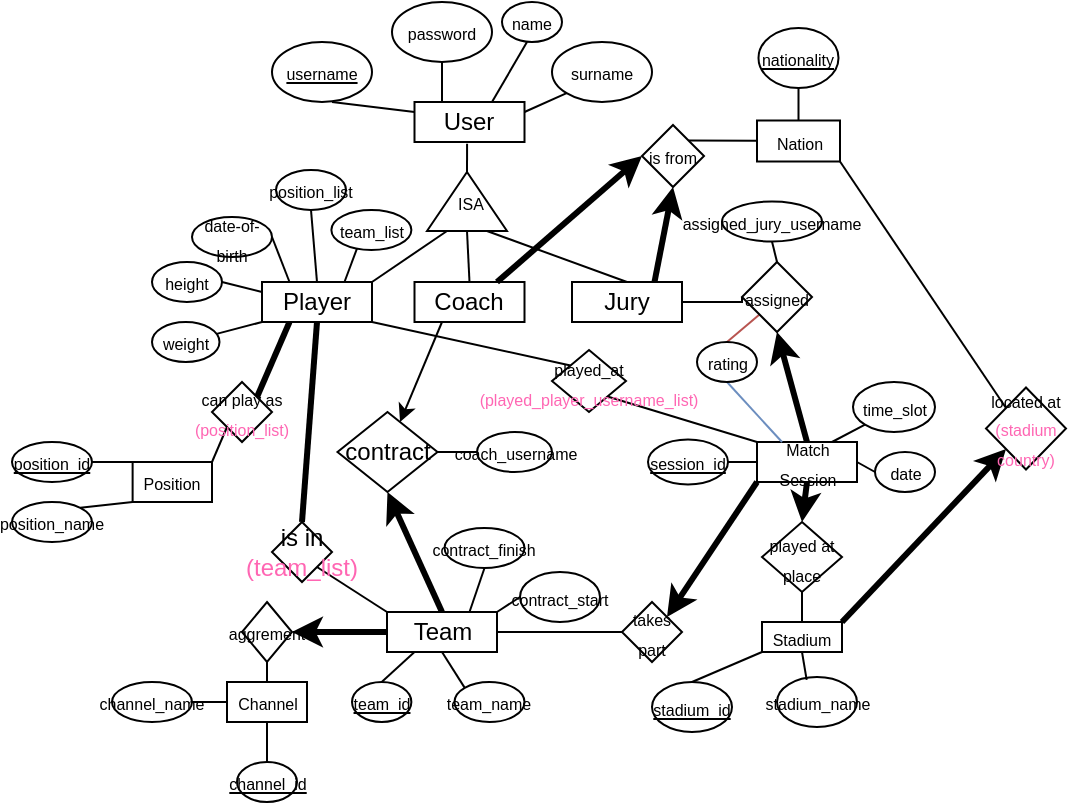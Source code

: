 <mxfile version="24.0.7" type="github">
  <diagram id="R2lEEEUBdFMjLlhIrx00" name="Page-1">
    <mxGraphModel dx="866" dy="436" grid="0" gridSize="10" guides="1" tooltips="1" connect="1" arrows="1" fold="1" page="1" pageScale="1" pageWidth="850" pageHeight="1100" background="#ffffff" math="0" shadow="0" extFonts="Permanent Marker^https://fonts.googleapis.com/css?family=Permanent+Marker">
      <root>
        <mxCell id="0" />
        <mxCell id="1" parent="0" />
        <mxCell id="NbPGqInugCmnnlXN2Xtu-7" style="rounded=0;orthogonalLoop=1;jettySize=auto;html=1;exitX=0.25;exitY=0;exitDx=0;exitDy=0;entryX=0.5;entryY=1;entryDx=0;entryDy=0;endArrow=none;endFill=0;" parent="1" source="NbPGqInugCmnnlXN2Xtu-1" target="NbPGqInugCmnnlXN2Xtu-3" edge="1">
          <mxGeometry relative="1" as="geometry" />
        </mxCell>
        <mxCell id="NbPGqInugCmnnlXN2Xtu-8" style="rounded=0;orthogonalLoop=1;jettySize=auto;html=1;exitX=0.75;exitY=0;exitDx=0;exitDy=0;entryX=0.5;entryY=1;entryDx=0;entryDy=0;endArrow=none;endFill=0;" parent="1" edge="1">
          <mxGeometry relative="1" as="geometry">
            <mxPoint x="350" y="270" as="sourcePoint" />
            <mxPoint x="367.5" y="240" as="targetPoint" />
          </mxGeometry>
        </mxCell>
        <mxCell id="NbPGqInugCmnnlXN2Xtu-11" style="rounded=0;orthogonalLoop=1;jettySize=auto;html=1;exitX=1;exitY=0.25;exitDx=0;exitDy=0;entryX=0;entryY=1;entryDx=0;entryDy=0;endArrow=none;endFill=0;" parent="1" source="NbPGqInugCmnnlXN2Xtu-1" target="NbPGqInugCmnnlXN2Xtu-5" edge="1">
          <mxGeometry relative="1" as="geometry" />
        </mxCell>
        <mxCell id="NbPGqInugCmnnlXN2Xtu-1" value="User" style="rounded=0;whiteSpace=wrap;html=1;" parent="1" vertex="1">
          <mxGeometry x="311.25" y="270" width="55" height="20" as="geometry" />
        </mxCell>
        <mxCell id="NbPGqInugCmnnlXN2Xtu-2" value="&lt;font style=&quot;font-size: 8px;&quot;&gt;&lt;u&gt;username&lt;/u&gt;&lt;/font&gt;" style="ellipse;whiteSpace=wrap;html=1;" parent="1" vertex="1">
          <mxGeometry x="240" y="240" width="50" height="30" as="geometry" />
        </mxCell>
        <mxCell id="NbPGqInugCmnnlXN2Xtu-3" value="&lt;font style=&quot;font-size: 8px;&quot;&gt;password&lt;/font&gt;" style="ellipse;whiteSpace=wrap;html=1;" parent="1" vertex="1">
          <mxGeometry x="300" y="220" width="50" height="30" as="geometry" />
        </mxCell>
        <mxCell id="NbPGqInugCmnnlXN2Xtu-4" value="&lt;font style=&quot;font-size: 8px;&quot;&gt;name&lt;/font&gt;" style="ellipse;whiteSpace=wrap;html=1;" parent="1" vertex="1">
          <mxGeometry x="355" y="220" width="30" height="20" as="geometry" />
        </mxCell>
        <mxCell id="NbPGqInugCmnnlXN2Xtu-5" value="&lt;font style=&quot;font-size: 8px;&quot;&gt;surname&lt;/font&gt;" style="ellipse;whiteSpace=wrap;html=1;" parent="1" vertex="1">
          <mxGeometry x="380" y="240" width="50" height="30" as="geometry" />
        </mxCell>
        <mxCell id="NbPGqInugCmnnlXN2Xtu-12" style="rounded=0;orthogonalLoop=1;jettySize=auto;html=1;exitX=0;exitY=0.25;exitDx=0;exitDy=0;entryX=0.6;entryY=1;entryDx=0;entryDy=0;entryPerimeter=0;endArrow=none;endFill=0;" parent="1" source="NbPGqInugCmnnlXN2Xtu-1" target="NbPGqInugCmnnlXN2Xtu-2" edge="1">
          <mxGeometry relative="1" as="geometry" />
        </mxCell>
        <mxCell id="NbPGqInugCmnnlXN2Xtu-14" value="" style="triangle;whiteSpace=wrap;html=1;rotation=-90;" parent="1" vertex="1">
          <mxGeometry x="322.75" y="299.75" width="29.5" height="40" as="geometry" />
        </mxCell>
        <mxCell id="NbPGqInugCmnnlXN2Xtu-15" value="&lt;font style=&quot;font-size: 8px;&quot;&gt;ISA&lt;/font&gt;" style="text;html=1;align=center;verticalAlign=middle;whiteSpace=wrap;rounded=0;" parent="1" vertex="1">
          <mxGeometry x="322.5" y="312.5" width="32.5" height="15" as="geometry" />
        </mxCell>
        <mxCell id="NbPGqInugCmnnlXN2Xtu-20" style="rounded=0;orthogonalLoop=1;jettySize=auto;html=1;exitX=1;exitY=0;exitDx=0;exitDy=0;entryX=0;entryY=0.25;entryDx=0;entryDy=0;endArrow=none;endFill=0;" parent="1" source="NbPGqInugCmnnlXN2Xtu-17" target="NbPGqInugCmnnlXN2Xtu-14" edge="1">
          <mxGeometry relative="1" as="geometry" />
        </mxCell>
        <mxCell id="NbPGqInugCmnnlXN2Xtu-30" style="rounded=0;orthogonalLoop=1;jettySize=auto;html=1;exitX=0.25;exitY=0;exitDx=0;exitDy=0;entryX=1;entryY=0.5;entryDx=0;entryDy=0;endArrow=none;endFill=0;" parent="1" source="NbPGqInugCmnnlXN2Xtu-17" target="NbPGqInugCmnnlXN2Xtu-26" edge="1">
          <mxGeometry relative="1" as="geometry" />
        </mxCell>
        <mxCell id="NbPGqInugCmnnlXN2Xtu-33" style="rounded=0;orthogonalLoop=1;jettySize=auto;html=1;exitX=0;exitY=1;exitDx=0;exitDy=0;endArrow=none;endFill=0;" parent="1" source="NbPGqInugCmnnlXN2Xtu-17" target="NbPGqInugCmnnlXN2Xtu-28" edge="1">
          <mxGeometry relative="1" as="geometry" />
        </mxCell>
        <mxCell id="NbPGqInugCmnnlXN2Xtu-45" style="rounded=0;orthogonalLoop=1;jettySize=auto;html=1;exitX=0.25;exitY=1;exitDx=0;exitDy=0;entryX=1;entryY=0;entryDx=0;entryDy=0;endArrow=none;endFill=0;strokeWidth=3;" parent="1" source="NbPGqInugCmnnlXN2Xtu-17" target="NbPGqInugCmnnlXN2Xtu-44" edge="1">
          <mxGeometry relative="1" as="geometry" />
        </mxCell>
        <mxCell id="NbPGqInugCmnnlXN2Xtu-56" style="rounded=0;orthogonalLoop=1;jettySize=auto;html=1;exitX=0.5;exitY=1;exitDx=0;exitDy=0;entryX=0.5;entryY=0;entryDx=0;entryDy=0;endArrow=none;endFill=0;strokeWidth=3;" parent="1" source="NbPGqInugCmnnlXN2Xtu-17" target="NbPGqInugCmnnlXN2Xtu-55" edge="1">
          <mxGeometry relative="1" as="geometry" />
        </mxCell>
        <mxCell id="S4R2zJ4BRLTwstl_iwtd-11" style="rounded=0;orthogonalLoop=1;jettySize=auto;html=1;exitX=1;exitY=1;exitDx=0;exitDy=0;entryX=0;entryY=0;entryDx=0;entryDy=0;endArrow=none;endFill=0;" edge="1" parent="1" source="NbPGqInugCmnnlXN2Xtu-17" target="S4R2zJ4BRLTwstl_iwtd-10">
          <mxGeometry relative="1" as="geometry" />
        </mxCell>
        <mxCell id="NbPGqInugCmnnlXN2Xtu-17" value="Player" style="rounded=0;whiteSpace=wrap;html=1;" parent="1" vertex="1">
          <mxGeometry x="235" y="360" width="55" height="20" as="geometry" />
        </mxCell>
        <mxCell id="NbPGqInugCmnnlXN2Xtu-21" style="rounded=0;orthogonalLoop=1;jettySize=auto;html=1;exitX=0.5;exitY=0;exitDx=0;exitDy=0;entryX=0;entryY=0.5;entryDx=0;entryDy=0;endArrow=none;endFill=0;" parent="1" source="NbPGqInugCmnnlXN2Xtu-18" target="NbPGqInugCmnnlXN2Xtu-14" edge="1">
          <mxGeometry relative="1" as="geometry" />
        </mxCell>
        <mxCell id="NbPGqInugCmnnlXN2Xtu-41" style="rounded=0;orthogonalLoop=1;jettySize=auto;html=1;exitX=0.25;exitY=1;exitDx=0;exitDy=0;" parent="1" source="NbPGqInugCmnnlXN2Xtu-18" target="NbPGqInugCmnnlXN2Xtu-38" edge="1">
          <mxGeometry relative="1" as="geometry" />
        </mxCell>
        <mxCell id="NbPGqInugCmnnlXN2Xtu-18" value="Coach" style="rounded=0;whiteSpace=wrap;html=1;" parent="1" vertex="1">
          <mxGeometry x="311.25" y="360" width="55" height="20" as="geometry" />
        </mxCell>
        <mxCell id="NbPGqInugCmnnlXN2Xtu-22" style="rounded=0;orthogonalLoop=1;jettySize=auto;html=1;exitX=0.5;exitY=0;exitDx=0;exitDy=0;entryX=0;entryY=0.75;entryDx=0;entryDy=0;endArrow=none;endFill=0;" parent="1" source="NbPGqInugCmnnlXN2Xtu-19" target="NbPGqInugCmnnlXN2Xtu-14" edge="1">
          <mxGeometry relative="1" as="geometry" />
        </mxCell>
        <mxCell id="NbPGqInugCmnnlXN2Xtu-90" style="edgeStyle=orthogonalEdgeStyle;rounded=0;orthogonalLoop=1;jettySize=auto;html=1;exitX=1;exitY=0.5;exitDx=0;exitDy=0;entryX=0;entryY=0.5;entryDx=0;entryDy=0;endArrow=none;endFill=0;" parent="1" source="NbPGqInugCmnnlXN2Xtu-19" target="NbPGqInugCmnnlXN2Xtu-58" edge="1">
          <mxGeometry relative="1" as="geometry" />
        </mxCell>
        <mxCell id="RCbBzKasgjA7PgLbYBkf-12" style="rounded=0;orthogonalLoop=1;jettySize=auto;html=1;exitX=0.75;exitY=0;exitDx=0;exitDy=0;entryX=0.5;entryY=1;entryDx=0;entryDy=0;strokeWidth=3;" parent="1" source="NbPGqInugCmnnlXN2Xtu-19" target="RCbBzKasgjA7PgLbYBkf-11" edge="1">
          <mxGeometry relative="1" as="geometry" />
        </mxCell>
        <mxCell id="NbPGqInugCmnnlXN2Xtu-19" value="Jury" style="rounded=0;whiteSpace=wrap;html=1;" parent="1" vertex="1">
          <mxGeometry x="390" y="360" width="55" height="20" as="geometry" />
        </mxCell>
        <mxCell id="NbPGqInugCmnnlXN2Xtu-26" value="&lt;font style=&quot;font-size: 8px;&quot;&gt;date-of-birth&lt;/font&gt;" style="ellipse;whiteSpace=wrap;html=1;" parent="1" vertex="1">
          <mxGeometry x="200" y="327.5" width="40" height="20" as="geometry" />
        </mxCell>
        <mxCell id="NbPGqInugCmnnlXN2Xtu-27" value="&lt;font style=&quot;font-size: 8px;&quot;&gt;height&lt;/font&gt;" style="ellipse;whiteSpace=wrap;html=1;" parent="1" vertex="1">
          <mxGeometry x="180" y="350" width="35" height="20" as="geometry" />
        </mxCell>
        <mxCell id="NbPGqInugCmnnlXN2Xtu-28" value="&lt;font style=&quot;font-size: 8px;&quot;&gt;weight&lt;/font&gt;" style="ellipse;whiteSpace=wrap;html=1;" parent="1" vertex="1">
          <mxGeometry x="180" y="380" width="33.75" height="20" as="geometry" />
        </mxCell>
        <mxCell id="NbPGqInugCmnnlXN2Xtu-32" style="rounded=0;orthogonalLoop=1;jettySize=auto;html=1;exitX=0;exitY=0.25;exitDx=0;exitDy=0;entryX=1;entryY=0.5;entryDx=0;entryDy=0;endArrow=none;endFill=0;" parent="1" source="NbPGqInugCmnnlXN2Xtu-17" target="NbPGqInugCmnnlXN2Xtu-27" edge="1">
          <mxGeometry relative="1" as="geometry" />
        </mxCell>
        <mxCell id="NbPGqInugCmnnlXN2Xtu-37" style="edgeStyle=orthogonalEdgeStyle;rounded=0;orthogonalLoop=1;jettySize=auto;html=1;exitX=1;exitY=0.5;exitDx=0;exitDy=0;entryX=0.478;entryY=1.042;entryDx=0;entryDy=0;entryPerimeter=0;endArrow=none;endFill=0;" parent="1" source="NbPGqInugCmnnlXN2Xtu-14" target="NbPGqInugCmnnlXN2Xtu-1" edge="1">
          <mxGeometry relative="1" as="geometry" />
        </mxCell>
        <mxCell id="NbPGqInugCmnnlXN2Xtu-68" style="rounded=0;orthogonalLoop=1;jettySize=auto;html=1;exitX=1;exitY=0.5;exitDx=0;exitDy=0;entryX=0;entryY=0.5;entryDx=0;entryDy=0;endArrow=none;endFill=0;" parent="1" source="NbPGqInugCmnnlXN2Xtu-38" target="NbPGqInugCmnnlXN2Xtu-64" edge="1">
          <mxGeometry relative="1" as="geometry" />
        </mxCell>
        <mxCell id="NbPGqInugCmnnlXN2Xtu-70" style="rounded=0;orthogonalLoop=1;jettySize=auto;html=1;exitX=0.75;exitY=0;exitDx=0;exitDy=0;entryX=0.5;entryY=1;entryDx=0;entryDy=0;endArrow=none;endFill=0;" parent="1" source="NbPGqInugCmnnlXN2Xtu-39" target="NbPGqInugCmnnlXN2Xtu-66" edge="1">
          <mxGeometry relative="1" as="geometry" />
        </mxCell>
        <mxCell id="NbPGqInugCmnnlXN2Xtu-38" value="contract" style="rhombus;whiteSpace=wrap;html=1;" parent="1" vertex="1">
          <mxGeometry x="272.75" y="425" width="50" height="40" as="geometry" />
        </mxCell>
        <mxCell id="NbPGqInugCmnnlXN2Xtu-43" style="rounded=0;orthogonalLoop=1;jettySize=auto;html=1;exitX=0.5;exitY=0;exitDx=0;exitDy=0;entryX=0.5;entryY=1;entryDx=0;entryDy=0;strokeWidth=3;" parent="1" source="NbPGqInugCmnnlXN2Xtu-39" target="NbPGqInugCmnnlXN2Xtu-38" edge="1">
          <mxGeometry relative="1" as="geometry" />
        </mxCell>
        <mxCell id="NbPGqInugCmnnlXN2Xtu-72" style="rounded=0;orthogonalLoop=1;jettySize=auto;html=1;exitX=0.25;exitY=1;exitDx=0;exitDy=0;entryX=0.5;entryY=0;entryDx=0;entryDy=0;endArrow=none;endFill=0;" parent="1" source="NbPGqInugCmnnlXN2Xtu-39" target="NbPGqInugCmnnlXN2Xtu-62" edge="1">
          <mxGeometry relative="1" as="geometry" />
        </mxCell>
        <mxCell id="NbPGqInugCmnnlXN2Xtu-73" style="rounded=0;orthogonalLoop=1;jettySize=auto;html=1;exitX=0.5;exitY=1;exitDx=0;exitDy=0;entryX=0;entryY=0;entryDx=0;entryDy=0;endArrow=none;endFill=0;" parent="1" source="NbPGqInugCmnnlXN2Xtu-39" target="NbPGqInugCmnnlXN2Xtu-63" edge="1">
          <mxGeometry relative="1" as="geometry" />
        </mxCell>
        <mxCell id="NbPGqInugCmnnlXN2Xtu-92" style="rounded=0;orthogonalLoop=1;jettySize=auto;html=1;exitX=0;exitY=0.5;exitDx=0;exitDy=0;entryX=1;entryY=0.5;entryDx=0;entryDy=0;strokeWidth=3;" parent="1" source="NbPGqInugCmnnlXN2Xtu-39" target="NbPGqInugCmnnlXN2Xtu-80" edge="1">
          <mxGeometry relative="1" as="geometry" />
        </mxCell>
        <mxCell id="NbPGqInugCmnnlXN2Xtu-95" style="edgeStyle=orthogonalEdgeStyle;rounded=0;orthogonalLoop=1;jettySize=auto;html=1;exitX=1;exitY=0.5;exitDx=0;exitDy=0;entryX=0;entryY=0.5;entryDx=0;entryDy=0;endArrow=none;endFill=0;" parent="1" source="NbPGqInugCmnnlXN2Xtu-39" target="NbPGqInugCmnnlXN2Xtu-94" edge="1">
          <mxGeometry relative="1" as="geometry" />
        </mxCell>
        <mxCell id="NbPGqInugCmnnlXN2Xtu-39" value="Team" style="rounded=0;whiteSpace=wrap;html=1;" parent="1" vertex="1">
          <mxGeometry x="297.5" y="525" width="55" height="20" as="geometry" />
        </mxCell>
        <mxCell id="NbPGqInugCmnnlXN2Xtu-47" style="rounded=0;orthogonalLoop=1;jettySize=auto;html=1;exitX=0;exitY=1;exitDx=0;exitDy=0;entryX=1;entryY=0;entryDx=0;entryDy=0;endArrow=none;endFill=0;" parent="1" source="NbPGqInugCmnnlXN2Xtu-44" target="NbPGqInugCmnnlXN2Xtu-46" edge="1">
          <mxGeometry relative="1" as="geometry" />
        </mxCell>
        <mxCell id="NbPGqInugCmnnlXN2Xtu-76" style="rounded=0;orthogonalLoop=1;jettySize=auto;html=1;exitX=0.5;exitY=0;exitDx=0;exitDy=0;entryX=0.5;entryY=1;entryDx=0;entryDy=0;endArrow=none;endFill=0;" parent="1" source="NbPGqInugCmnnlXN2Xtu-17" target="NbPGqInugCmnnlXN2Xtu-75" edge="1">
          <mxGeometry relative="1" as="geometry" />
        </mxCell>
        <mxCell id="NbPGqInugCmnnlXN2Xtu-44" value="&lt;font style=&quot;font-size: 8px;&quot;&gt;can play as &lt;font color=&quot;#ff66b3&quot;&gt;(position_list)&lt;/font&gt;&lt;/font&gt;" style="rhombus;whiteSpace=wrap;html=1;strokeWidth=1;" parent="1" vertex="1">
          <mxGeometry x="210" y="410" width="30" height="30" as="geometry" />
        </mxCell>
        <mxCell id="NbPGqInugCmnnlXN2Xtu-51" style="rounded=0;orthogonalLoop=1;jettySize=auto;html=1;exitX=0;exitY=0;exitDx=0;exitDy=0;entryX=1;entryY=0.5;entryDx=0;entryDy=0;endArrow=none;endFill=0;" parent="1" source="NbPGqInugCmnnlXN2Xtu-46" target="NbPGqInugCmnnlXN2Xtu-48" edge="1">
          <mxGeometry relative="1" as="geometry" />
        </mxCell>
        <mxCell id="NbPGqInugCmnnlXN2Xtu-52" style="rounded=0;orthogonalLoop=1;jettySize=auto;html=1;exitX=0;exitY=1;exitDx=0;exitDy=0;entryX=1;entryY=0;entryDx=0;entryDy=0;endArrow=none;endFill=0;" parent="1" source="NbPGqInugCmnnlXN2Xtu-46" target="NbPGqInugCmnnlXN2Xtu-49" edge="1">
          <mxGeometry relative="1" as="geometry" />
        </mxCell>
        <mxCell id="NbPGqInugCmnnlXN2Xtu-46" value="&lt;font style=&quot;font-size: 8px;&quot;&gt;Position&lt;/font&gt;" style="rounded=0;whiteSpace=wrap;html=1;strokeWidth=1;" parent="1" vertex="1">
          <mxGeometry x="170.31" y="450" width="39.69" height="20" as="geometry" />
        </mxCell>
        <mxCell id="NbPGqInugCmnnlXN2Xtu-48" value="&lt;font style=&quot;font-size: 8px;&quot;&gt;&lt;u&gt;position_id&lt;/u&gt;&lt;/font&gt;" style="ellipse;whiteSpace=wrap;html=1;" parent="1" vertex="1">
          <mxGeometry x="110" y="440" width="40" height="20" as="geometry" />
        </mxCell>
        <mxCell id="NbPGqInugCmnnlXN2Xtu-49" value="&lt;font style=&quot;font-size: 8px;&quot;&gt;position_name&lt;/font&gt;" style="ellipse;whiteSpace=wrap;html=1;" parent="1" vertex="1">
          <mxGeometry x="110" y="470" width="40" height="20" as="geometry" />
        </mxCell>
        <mxCell id="NbPGqInugCmnnlXN2Xtu-61" style="rounded=0;orthogonalLoop=1;jettySize=auto;html=1;exitX=0.5;exitY=0;exitDx=0;exitDy=0;entryX=0.5;entryY=1;entryDx=0;entryDy=0;strokeWidth=3;" parent="1" source="NbPGqInugCmnnlXN2Xtu-54" target="NbPGqInugCmnnlXN2Xtu-58" edge="1">
          <mxGeometry relative="1" as="geometry" />
        </mxCell>
        <mxCell id="NbPGqInugCmnnlXN2Xtu-96" style="rounded=0;orthogonalLoop=1;jettySize=auto;html=1;exitX=0;exitY=1;exitDx=0;exitDy=0;entryX=1;entryY=0;entryDx=0;entryDy=0;endArrow=classic;endFill=1;strokeWidth=3;" parent="1" source="NbPGqInugCmnnlXN2Xtu-54" target="NbPGqInugCmnnlXN2Xtu-94" edge="1">
          <mxGeometry relative="1" as="geometry" />
        </mxCell>
        <mxCell id="NbPGqInugCmnnlXN2Xtu-108" style="rounded=0;orthogonalLoop=1;jettySize=auto;html=1;exitX=0.5;exitY=1;exitDx=0;exitDy=0;entryX=0.5;entryY=0;entryDx=0;entryDy=0;endArrow=classic;endFill=1;strokeWidth=3;" parent="1" source="NbPGqInugCmnnlXN2Xtu-54" target="NbPGqInugCmnnlXN2Xtu-107" edge="1">
          <mxGeometry relative="1" as="geometry" />
        </mxCell>
        <mxCell id="NbPGqInugCmnnlXN2Xtu-118" style="rounded=0;orthogonalLoop=1;jettySize=auto;html=1;exitX=0;exitY=0.5;exitDx=0;exitDy=0;entryX=1;entryY=0.5;entryDx=0;entryDy=0;endArrow=none;endFill=0;" parent="1" source="NbPGqInugCmnnlXN2Xtu-54" target="NbPGqInugCmnnlXN2Xtu-99" edge="1">
          <mxGeometry relative="1" as="geometry" />
        </mxCell>
        <mxCell id="S4R2zJ4BRLTwstl_iwtd-12" style="rounded=0;orthogonalLoop=1;jettySize=auto;html=1;exitX=0;exitY=0;exitDx=0;exitDy=0;entryX=1;entryY=1;entryDx=0;entryDy=0;endArrow=none;endFill=0;" edge="1" parent="1" source="NbPGqInugCmnnlXN2Xtu-54" target="S4R2zJ4BRLTwstl_iwtd-10">
          <mxGeometry relative="1" as="geometry" />
        </mxCell>
        <mxCell id="S4R2zJ4BRLTwstl_iwtd-13" style="rounded=0;orthogonalLoop=1;jettySize=auto;html=1;exitX=1;exitY=0.5;exitDx=0;exitDy=0;entryX=0;entryY=0.5;entryDx=0;entryDy=0;endArrow=none;endFill=0;" edge="1" parent="1" source="NbPGqInugCmnnlXN2Xtu-54" target="NbPGqInugCmnnlXN2Xtu-120">
          <mxGeometry relative="1" as="geometry" />
        </mxCell>
        <mxCell id="NbPGqInugCmnnlXN2Xtu-54" value="&lt;font style=&quot;font-size: 8px;&quot;&gt;Match Session&lt;/font&gt;" style="rounded=0;whiteSpace=wrap;html=1;" parent="1" vertex="1">
          <mxGeometry x="482.5" y="440" width="50" height="20" as="geometry" />
        </mxCell>
        <mxCell id="NbPGqInugCmnnlXN2Xtu-71" style="rounded=0;orthogonalLoop=1;jettySize=auto;html=1;exitX=1;exitY=1;exitDx=0;exitDy=0;entryX=0;entryY=0;entryDx=0;entryDy=0;endArrow=none;endFill=0;" parent="1" source="NbPGqInugCmnnlXN2Xtu-55" target="NbPGqInugCmnnlXN2Xtu-39" edge="1">
          <mxGeometry relative="1" as="geometry" />
        </mxCell>
        <mxCell id="NbPGqInugCmnnlXN2Xtu-78" style="rounded=0;orthogonalLoop=1;jettySize=auto;html=1;exitX=0.75;exitY=0;exitDx=0;exitDy=0;entryX=0.5;entryY=0;entryDx=0;entryDy=0;endArrow=none;endFill=0;" parent="1" source="NbPGqInugCmnnlXN2Xtu-17" target="NbPGqInugCmnnlXN2Xtu-77" edge="1">
          <mxGeometry relative="1" as="geometry" />
        </mxCell>
        <mxCell id="NbPGqInugCmnnlXN2Xtu-55" value="is in &lt;font color=&quot;#ff66b3&quot;&gt;(team_list)&lt;/font&gt;" style="rhombus;whiteSpace=wrap;html=1;" parent="1" vertex="1">
          <mxGeometry x="240" y="480" width="30" height="30" as="geometry" />
        </mxCell>
        <mxCell id="NbPGqInugCmnnlXN2Xtu-124" style="rounded=0;orthogonalLoop=1;jettySize=auto;html=1;exitX=0.5;exitY=0;exitDx=0;exitDy=0;entryX=0.5;entryY=1;entryDx=0;entryDy=0;endArrow=none;endFill=0;" parent="1" source="NbPGqInugCmnnlXN2Xtu-58" target="NbPGqInugCmnnlXN2Xtu-122" edge="1">
          <mxGeometry relative="1" as="geometry" />
        </mxCell>
        <mxCell id="NbPGqInugCmnnlXN2Xtu-125" style="rounded=0;orthogonalLoop=1;jettySize=auto;html=1;exitX=0.25;exitY=0;exitDx=0;exitDy=0;entryX=0.5;entryY=1;entryDx=0;entryDy=0;endArrow=none;endFill=0;fillColor=#dae8fc;strokeColor=#6c8ebf;" parent="1" source="NbPGqInugCmnnlXN2Xtu-54" target="NbPGqInugCmnnlXN2Xtu-123" edge="1">
          <mxGeometry relative="1" as="geometry" />
        </mxCell>
        <mxCell id="S4R2zJ4BRLTwstl_iwtd-6" style="rounded=0;orthogonalLoop=1;jettySize=auto;html=1;exitX=0;exitY=1;exitDx=0;exitDy=0;entryX=0.5;entryY=0;entryDx=0;entryDy=0;endArrow=none;endFill=0;fillColor=#f8cecc;strokeColor=#b85450;" edge="1" parent="1" source="NbPGqInugCmnnlXN2Xtu-58" target="NbPGqInugCmnnlXN2Xtu-123">
          <mxGeometry relative="1" as="geometry" />
        </mxCell>
        <mxCell id="NbPGqInugCmnnlXN2Xtu-58" value="&lt;font style=&quot;font-size: 8px;&quot;&gt;assigned&lt;/font&gt;" style="rhombus;whiteSpace=wrap;html=1;" parent="1" vertex="1">
          <mxGeometry x="475" y="350" width="35" height="35" as="geometry" />
        </mxCell>
        <mxCell id="NbPGqInugCmnnlXN2Xtu-62" value="&lt;font style=&quot;font-size: 8px;&quot;&gt;&lt;u&gt;team_id&lt;/u&gt;&lt;/font&gt;" style="ellipse;whiteSpace=wrap;html=1;" parent="1" vertex="1">
          <mxGeometry x="280" y="560" width="29.69" height="20" as="geometry" />
        </mxCell>
        <mxCell id="NbPGqInugCmnnlXN2Xtu-63" value="&lt;font style=&quot;font-size: 8px;&quot;&gt;team_name&lt;/font&gt;" style="ellipse;whiteSpace=wrap;html=1;" parent="1" vertex="1">
          <mxGeometry x="331.25" y="560" width="35" height="20" as="geometry" />
        </mxCell>
        <mxCell id="NbPGqInugCmnnlXN2Xtu-64" value="&lt;font style=&quot;font-size: 8px;&quot;&gt;coach_username&lt;/font&gt;" style="ellipse;whiteSpace=wrap;html=1;" parent="1" vertex="1">
          <mxGeometry x="342.5" y="435" width="37.5" height="20" as="geometry" />
        </mxCell>
        <mxCell id="NbPGqInugCmnnlXN2Xtu-66" value="&lt;font style=&quot;font-size: 8px;&quot;&gt;contract_finish&lt;/font&gt;" style="ellipse;whiteSpace=wrap;html=1;" parent="1" vertex="1">
          <mxGeometry x="326.25" y="483" width="40" height="20" as="geometry" />
        </mxCell>
        <mxCell id="NbPGqInugCmnnlXN2Xtu-75" value="&lt;font style=&quot;font-size: 8px;&quot;&gt;position_list&lt;/font&gt;" style="ellipse;whiteSpace=wrap;html=1;" parent="1" vertex="1">
          <mxGeometry x="242" y="304" width="35" height="20" as="geometry" />
        </mxCell>
        <mxCell id="NbPGqInugCmnnlXN2Xtu-77" value="&lt;font style=&quot;font-size: 8px;&quot;&gt;team_list&lt;/font&gt;" style="ellipse;whiteSpace=wrap;html=1;" parent="1" vertex="1">
          <mxGeometry x="269.69" y="324" width="40" height="20" as="geometry" />
        </mxCell>
        <mxCell id="NbPGqInugCmnnlXN2Xtu-79" value="&lt;font style=&quot;font-size: 8px;&quot;&gt;&lt;u&gt;channel_id&lt;/u&gt;&lt;/font&gt;" style="ellipse;whiteSpace=wrap;html=1;" parent="1" vertex="1">
          <mxGeometry x="222.5" y="600" width="30" height="20" as="geometry" />
        </mxCell>
        <mxCell id="NbPGqInugCmnnlXN2Xtu-80" value="&lt;font style=&quot;font-size: 8px;&quot;&gt;aggrement&lt;/font&gt;" style="rhombus;whiteSpace=wrap;html=1;" parent="1" vertex="1">
          <mxGeometry x="225" y="520" width="25" height="30" as="geometry" />
        </mxCell>
        <mxCell id="NbPGqInugCmnnlXN2Xtu-127" style="rounded=0;orthogonalLoop=1;jettySize=auto;html=1;exitX=0;exitY=0.5;exitDx=0;exitDy=0;entryX=1;entryY=0.5;entryDx=0;entryDy=0;endArrow=none;endFill=0;" parent="1" source="NbPGqInugCmnnlXN2Xtu-81" target="NbPGqInugCmnnlXN2Xtu-126" edge="1">
          <mxGeometry relative="1" as="geometry" />
        </mxCell>
        <mxCell id="NbPGqInugCmnnlXN2Xtu-81" value="&lt;font style=&quot;font-size: 8px;&quot;&gt;Channel&lt;/font&gt;" style="rounded=0;whiteSpace=wrap;html=1;" parent="1" vertex="1">
          <mxGeometry x="217.5" y="560" width="40" height="20" as="geometry" />
        </mxCell>
        <mxCell id="NbPGqInugCmnnlXN2Xtu-84" style="rounded=0;orthogonalLoop=1;jettySize=auto;html=1;exitX=0.5;exitY=1;exitDx=0;exitDy=0;entryX=0.5;entryY=0;entryDx=0;entryDy=0;endArrow=none;endFill=0;" parent="1" source="NbPGqInugCmnnlXN2Xtu-81" target="NbPGqInugCmnnlXN2Xtu-79" edge="1">
          <mxGeometry relative="1" as="geometry" />
        </mxCell>
        <mxCell id="NbPGqInugCmnnlXN2Xtu-93" style="rounded=0;orthogonalLoop=1;jettySize=auto;html=1;exitX=0.5;exitY=1;exitDx=0;exitDy=0;entryX=0.5;entryY=0;entryDx=0;entryDy=0;endArrow=none;endFill=0;" parent="1" source="NbPGqInugCmnnlXN2Xtu-80" target="NbPGqInugCmnnlXN2Xtu-81" edge="1">
          <mxGeometry relative="1" as="geometry" />
        </mxCell>
        <mxCell id="NbPGqInugCmnnlXN2Xtu-94" value="&lt;font style=&quot;font-size: 8px;&quot;&gt;takes part&lt;/font&gt;" style="rhombus;whiteSpace=wrap;html=1;" parent="1" vertex="1">
          <mxGeometry x="415" y="520" width="30" height="30" as="geometry" />
        </mxCell>
        <mxCell id="NbPGqInugCmnnlXN2Xtu-99" value="&lt;font style=&quot;font-size: 8px;&quot;&gt;&lt;u&gt;session_id&lt;/u&gt;&lt;/font&gt;" style="ellipse;whiteSpace=wrap;html=1;" parent="1" vertex="1">
          <mxGeometry x="428" y="438.75" width="40" height="22.5" as="geometry" />
        </mxCell>
        <mxCell id="NbPGqInugCmnnlXN2Xtu-107" value="&lt;font style=&quot;font-size: 8px;&quot;&gt;played at place&lt;/font&gt;" style="rhombus;whiteSpace=wrap;html=1;" parent="1" vertex="1">
          <mxGeometry x="485" y="480" width="40" height="35" as="geometry" />
        </mxCell>
        <mxCell id="NbPGqInugCmnnlXN2Xtu-110" style="rounded=0;orthogonalLoop=1;jettySize=auto;html=1;exitX=0.5;exitY=0;exitDx=0;exitDy=0;entryX=0.5;entryY=1;entryDx=0;entryDy=0;endArrow=none;endFill=0;" parent="1" source="NbPGqInugCmnnlXN2Xtu-109" target="NbPGqInugCmnnlXN2Xtu-107" edge="1">
          <mxGeometry relative="1" as="geometry" />
        </mxCell>
        <mxCell id="NbPGqInugCmnnlXN2Xtu-114" style="rounded=0;orthogonalLoop=1;jettySize=auto;html=1;exitX=0;exitY=1;exitDx=0;exitDy=0;entryX=0.5;entryY=0;entryDx=0;entryDy=0;endArrow=none;endFill=0;" parent="1" source="NbPGqInugCmnnlXN2Xtu-109" target="NbPGqInugCmnnlXN2Xtu-111" edge="1">
          <mxGeometry relative="1" as="geometry" />
        </mxCell>
        <mxCell id="NbPGqInugCmnnlXN2Xtu-109" value="&lt;font style=&quot;font-size: 8px;&quot;&gt;Stadium&lt;/font&gt;" style="rounded=0;whiteSpace=wrap;html=1;" parent="1" vertex="1">
          <mxGeometry x="485" y="530" width="40" height="15" as="geometry" />
        </mxCell>
        <mxCell id="NbPGqInugCmnnlXN2Xtu-111" value="&lt;font style=&quot;font-size: 8px;&quot;&gt;&lt;u&gt;stadium_id&lt;/u&gt;&lt;/font&gt;" style="ellipse;whiteSpace=wrap;html=1;" parent="1" vertex="1">
          <mxGeometry x="430" y="560" width="40" height="25" as="geometry" />
        </mxCell>
        <mxCell id="NbPGqInugCmnnlXN2Xtu-112" value="&lt;font style=&quot;font-size: 8px;&quot;&gt;stadium_name&lt;/font&gt;" style="ellipse;whiteSpace=wrap;html=1;" parent="1" vertex="1">
          <mxGeometry x="492.5" y="557.5" width="40" height="25" as="geometry" />
        </mxCell>
        <mxCell id="NbPGqInugCmnnlXN2Xtu-115" style="rounded=0;orthogonalLoop=1;jettySize=auto;html=1;exitX=0.5;exitY=1;exitDx=0;exitDy=0;entryX=0.371;entryY=0.057;entryDx=0;entryDy=0;entryPerimeter=0;endArrow=none;endFill=0;" parent="1" source="NbPGqInugCmnnlXN2Xtu-109" target="NbPGqInugCmnnlXN2Xtu-112" edge="1">
          <mxGeometry relative="1" as="geometry" />
        </mxCell>
        <mxCell id="NbPGqInugCmnnlXN2Xtu-120" value="&lt;font style=&quot;font-size: 8px;&quot;&gt;date&lt;/font&gt;" style="ellipse;whiteSpace=wrap;html=1;" parent="1" vertex="1">
          <mxGeometry x="541.5" y="445" width="30" height="20" as="geometry" />
        </mxCell>
        <mxCell id="NbPGqInugCmnnlXN2Xtu-122" value="&lt;font style=&quot;font-size: 8px;&quot;&gt;assigned_jury_username&lt;/font&gt;" style="ellipse;whiteSpace=wrap;html=1;" parent="1" vertex="1">
          <mxGeometry x="465" y="319.75" width="50" height="20" as="geometry" />
        </mxCell>
        <mxCell id="NbPGqInugCmnnlXN2Xtu-123" value="&lt;font style=&quot;font-size: 8px;&quot;&gt;rating&lt;/font&gt;" style="ellipse;whiteSpace=wrap;html=1;" parent="1" vertex="1">
          <mxGeometry x="452.5" y="390" width="30" height="20" as="geometry" />
        </mxCell>
        <mxCell id="NbPGqInugCmnnlXN2Xtu-126" value="&lt;font style=&quot;font-size: 8px;&quot;&gt;channel_name&lt;/font&gt;" style="ellipse;whiteSpace=wrap;html=1;" parent="1" vertex="1">
          <mxGeometry x="160" y="560" width="40" height="20" as="geometry" />
        </mxCell>
        <mxCell id="1beoP5uEFlzIraQvjspQ-11" value="&lt;font style=&quot;font-size: 8px;&quot;&gt;time_slot&lt;/font&gt;" style="ellipse;whiteSpace=wrap;html=1;" parent="1" vertex="1">
          <mxGeometry x="530.5" y="410" width="41" height="25" as="geometry" />
        </mxCell>
        <mxCell id="1beoP5uEFlzIraQvjspQ-13" style="rounded=0;orthogonalLoop=1;jettySize=auto;html=1;entryX=0;entryY=1;entryDx=0;entryDy=0;endArrow=none;endFill=0;exitX=0.75;exitY=0;exitDx=0;exitDy=0;" parent="1" source="NbPGqInugCmnnlXN2Xtu-54" target="1beoP5uEFlzIraQvjspQ-11" edge="1">
          <mxGeometry relative="1" as="geometry">
            <mxPoint x="617" y="395.63" as="sourcePoint" />
            <mxPoint x="719" y="280" as="targetPoint" />
          </mxGeometry>
        </mxCell>
        <mxCell id="RCbBzKasgjA7PgLbYBkf-3" value="&lt;font style=&quot;font-size: 8px;&quot;&gt;&lt;u&gt;nationality&lt;/u&gt;&lt;/font&gt;" style="ellipse;whiteSpace=wrap;html=1;" parent="1" vertex="1">
          <mxGeometry x="483.25" y="233" width="40" height="30" as="geometry" />
        </mxCell>
        <mxCell id="RCbBzKasgjA7PgLbYBkf-5" style="rounded=0;orthogonalLoop=1;jettySize=auto;html=1;exitX=0.75;exitY=0;exitDx=0;exitDy=0;endArrow=classic;endFill=1;entryX=0;entryY=0.5;entryDx=0;entryDy=0;strokeWidth=3;" parent="1" source="NbPGqInugCmnnlXN2Xtu-18" target="RCbBzKasgjA7PgLbYBkf-11" edge="1">
          <mxGeometry relative="1" as="geometry">
            <mxPoint x="348" y="315" as="sourcePoint" />
            <mxPoint x="406" y="296" as="targetPoint" />
          </mxGeometry>
        </mxCell>
        <mxCell id="RCbBzKasgjA7PgLbYBkf-6" style="rounded=0;orthogonalLoop=1;jettySize=auto;html=1;exitX=0.5;exitY=0;exitDx=0;exitDy=0;entryX=0.5;entryY=1;entryDx=0;entryDy=0;endArrow=none;endFill=0;" parent="1" source="RCbBzKasgjA7PgLbYBkf-10" target="RCbBzKasgjA7PgLbYBkf-3" edge="1">
          <mxGeometry relative="1" as="geometry">
            <mxPoint x="416" y="343" as="sourcePoint" />
            <mxPoint x="444" y="303" as="targetPoint" />
          </mxGeometry>
        </mxCell>
        <mxCell id="RCbBzKasgjA7PgLbYBkf-15" style="rounded=0;orthogonalLoop=1;jettySize=auto;html=1;exitX=1;exitY=0;exitDx=0;exitDy=0;entryX=0;entryY=1;entryDx=0;entryDy=0;strokeWidth=3;" parent="1" source="NbPGqInugCmnnlXN2Xtu-109" target="RCbBzKasgjA7PgLbYBkf-14" edge="1">
          <mxGeometry relative="1" as="geometry" />
        </mxCell>
        <mxCell id="RCbBzKasgjA7PgLbYBkf-10" value="&lt;font style=&quot;font-size: 8px;&quot;&gt;Nation&lt;/font&gt;" style="rounded=0;whiteSpace=wrap;html=1;" parent="1" vertex="1">
          <mxGeometry x="482.5" y="279.25" width="41.5" height="20.5" as="geometry" />
        </mxCell>
        <mxCell id="RCbBzKasgjA7PgLbYBkf-13" style="rounded=0;orthogonalLoop=1;jettySize=auto;html=1;exitX=1;exitY=0;exitDx=0;exitDy=0;endArrow=none;endFill=0;" parent="1" source="RCbBzKasgjA7PgLbYBkf-11" target="RCbBzKasgjA7PgLbYBkf-10" edge="1">
          <mxGeometry relative="1" as="geometry" />
        </mxCell>
        <mxCell id="RCbBzKasgjA7PgLbYBkf-11" value="&lt;font style=&quot;font-size: 8px;&quot;&gt;is from&lt;/font&gt;" style="rhombus;whiteSpace=wrap;html=1;" parent="1" vertex="1">
          <mxGeometry x="425" y="281.5" width="31" height="31" as="geometry" />
        </mxCell>
        <mxCell id="RCbBzKasgjA7PgLbYBkf-16" style="rounded=0;orthogonalLoop=1;jettySize=auto;html=1;exitX=0;exitY=0;exitDx=0;exitDy=0;entryX=1;entryY=1;entryDx=0;entryDy=0;endArrow=none;endFill=0;" parent="1" source="RCbBzKasgjA7PgLbYBkf-14" target="RCbBzKasgjA7PgLbYBkf-10" edge="1">
          <mxGeometry relative="1" as="geometry" />
        </mxCell>
        <mxCell id="RCbBzKasgjA7PgLbYBkf-14" value="&lt;font style=&quot;font-size: 8px;&quot;&gt;located at &lt;font color=&quot;#ff66b3&quot;&gt;(stadium country)&lt;/font&gt;&lt;/font&gt;" style="rhombus;whiteSpace=wrap;html=1;" parent="1" vertex="1">
          <mxGeometry x="597" y="412.75" width="40" height="41" as="geometry" />
        </mxCell>
        <mxCell id="S4R2zJ4BRLTwstl_iwtd-9" value="" style="rounded=0;orthogonalLoop=1;jettySize=auto;html=1;exitX=1;exitY=0;exitDx=0;exitDy=0;entryX=0;entryY=0.5;entryDx=0;entryDy=0;endArrow=none;endFill=0;" edge="1" parent="1" source="NbPGqInugCmnnlXN2Xtu-39" target="NbPGqInugCmnnlXN2Xtu-65">
          <mxGeometry relative="1" as="geometry">
            <mxPoint x="353" y="525" as="sourcePoint" />
            <mxPoint x="372" y="462" as="targetPoint" />
          </mxGeometry>
        </mxCell>
        <mxCell id="NbPGqInugCmnnlXN2Xtu-65" value="&lt;font style=&quot;font-size: 8px;&quot;&gt;contract_start&lt;/font&gt;" style="ellipse;whiteSpace=wrap;html=1;" parent="1" vertex="1">
          <mxGeometry x="364" y="505" width="40" height="25" as="geometry" />
        </mxCell>
        <mxCell id="S4R2zJ4BRLTwstl_iwtd-10" value="&lt;font style=&quot;font-size: 8px;&quot;&gt;played_at &lt;font color=&quot;#ff66b3&quot;&gt;(played_player_username_list)&lt;/font&gt;&lt;/font&gt;" style="rhombus;whiteSpace=wrap;html=1;" vertex="1" parent="1">
          <mxGeometry x="380" y="394" width="37" height="31" as="geometry" />
        </mxCell>
      </root>
    </mxGraphModel>
  </diagram>
</mxfile>
